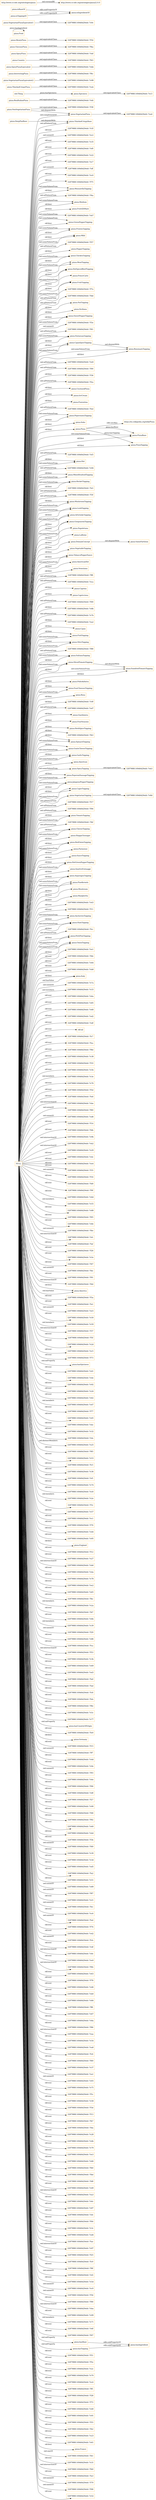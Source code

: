 digraph ar2dtool_diagram { 
rankdir=LR;
size="1501"
node [shape = rectangle, color="orange"]; "pizza:MozzarellaTopping" "3287988f:169d0d29ebf:-7efd" "3287988f:169d0d29ebf:-7f4a" "3287988f:169d0d29ebf:-7ec3" "pizza:Medium" "pizza:FruttiDiMare" "3287988f:169d0d29ebf:-7eb7" "3287988f:169d0d29ebf:-7eab" "pizza:GreenPepperTopping" "pizza:VegetarianPizzaEquivalent2" "pizza:PrawnsTopping" "pizza:Mild" "3287988f:169d0d29ebf:-7f57" "pizza:PepperTopping" "pizza:ChickenTopping" "pizza:MeatTopping" "pizza:HotSpicedBeefTopping" "pizza:PrinceCarlo" "pizza:FruitTopping" "3287988f:169d0d29ebf:-7f7a" "3287988f:169d0d29ebf:-7fdd" "3287988f:169d0d29ebf:-7f6c" "pizza:NutTopping" "pizza:Siciliana" "3287988f:169d0d29ebf:-7ebb" "pizza:SweetPepperTopping" "pizza:Country" "3287988f:169d0d29ebf:-7ebf" "pizza:ThinAndCrispyBase" "3287988f:169d0d29ebf:-7f61" "pizza:ParmesanTopping" "pizza:CajunSpiceTopping" "3287988f:169d0d29ebf:-7ee6" "3287988f:169d0d29ebf:-7f00" "3287988f:169d0d29ebf:-7f36" "3287988f:169d0d29ebf:-7f2a" "pizza:UnclosedPizza" "pizza:IceCream" "pizza:Fiorentina" "3287988f:169d0d29ebf:-7fed" "pizza:PeperonataTopping" "pizza:SpicyPizzaEquivalent" "pizza:Soho" "pizza:PizzaBase" "3287988f:169d0d29ebf:-7ef3" "pizza:InterestingPizza" "pizza:RosemaryTopping" "pizza:Hot" "3287988f:169d0d29ebf:-7e94" "pizza:MixedSeafoodTopping" "3287988f:169d0d29ebf:-7e8d" "3287988f:169d0d29ebf:-7ea4" "pizza:Spiciness" "pizza:RocketTopping" "pizza:CheeseyPizza" "3287988f:169d0d29ebf:-7fa5" "3287988f:169d0d29ebf:-7f3f" "pizza:ValuePartition" "3287988f:169d0d29ebf:-7f54" "pizza:MushroomTopping" "pizza:LeekTopping" "pizza:ArtichokeTopping" "pizza:GorgonzolaTopping" "pizza:Napoletana" "pizza:LaReine" "pizza:DomainConcept" "pizza:VegetableTopping" "pizza:TobascoPepperSauce" "pizza:AmericanHot" "pizza:Veneziana" "3287988f:169d0d29ebf:-7fb5" "pizza:Food" "3287988f:169d0d29ebf:-7ff8" "3287988f:169d0d29ebf:-7eca" "pizza:Caprina" "pizza:Capricciosa" "3287988f:169d0d29ebf:-7f09" "3287988f:169d0d29ebf:-7e8b" "3287988f:169d0d29ebf:-7e7b" "3287988f:169d0d29ebf:-7ea2" "pizza:Cajun" "pizza:FishTopping" "pizza:OliveTopping" "3287988f:169d0d29ebf:-7f88" "pizza:SultanaTopping" "pizza:SlicedTomatoTopping" "pizza:PolloAdAstra" "pizza:FourCheesesTopping" "pizza:Rosa" "3287988f:169d0d29ebf:-7e9f" "3287988f:169d0d29ebf:-7ed7" "pizza:Giardiniera" "3287988f:169d0d29ebf:-7e98" "3287988f:169d0d29ebf:-7eb3" "pizza:FourSeasons" "pizza:HerbSpiceTopping" "3287988f:169d0d29ebf:-7fb3" "pizza:SpinachTopping" "pizza:GoatsCheeseTopping" "3287988f:169d0d29ebf:-7f38" "3287988f:169d0d29ebf:-7fba" "pizza:DeepPanBase" "pizza:GarlicTopping" "pizza:American" "pizza:SundriedTomatoTopping" "pizza:SpicyTopping" "pizza:PeperoniSausageTopping" "pizza:JalapenoPepperTopping" "pizza:PizzaTopping" "pizza:CaperTopping" "pizza:VegetarianTopping" "3287988f:169d0d29ebf:-7f17" "3287988f:169d0d29ebf:-7f94" "pizza:ThinAndCrispyPizza" "pizza:TomatoTopping" "3287988f:169d0d29ebf:-7fbf" "pizza:CheeseTopping" "pizza:SpicyPizza" "pizza:SloppyGiuseppe" "pizza:RedOnionTopping" "pizza:Parmense" "3287988f:169d0d29ebf:-7e9c" "pizza:SauceTopping" "pizza:Pizza" "pizza:HotGreenPepperTopping" "pizza:VegetarianPizzaEquivalent1" "pizza:RealItalianPizza" "pizza:QuattroFormaggi" "pizza:AsparagusTopping" "pizza:MeatyPizza" "pizza:PineKernels" "pizza:Mushroom" "pizza:Margherita" "pizza:VegetarianPizza" "pizza:AnchoviesTopping" "pizza:HamTopping" "pizza:NonVegetarianPizza" "3287988f:169d0d29ebf:-7fcc" "pizza:PetitPoisTopping" "pizza:OnionTopping" ; /*classes style*/
	"pizza:VegetarianPizzaEquivalent1" -> "3287988f:169d0d29ebf:-7e9c" [ label = "owl:equivalentClass" ];
	"NULL" -> "pizza:CheeseTopping" [ label = "rdf:first" ];
	"NULL" -> "3287988f:169d0d29ebf:-7ee1" [ label = "rdf:rest" ];
	"NULL" -> "pizza:PeperoniSausageTopping" [ label = "rdf:first" ];
	"NULL" -> "3287988f:169d0d29ebf:-7fbf" [ label = "owl:allValuesFrom" ];
	"NULL" -> "3287988f:169d0d29ebf:-7fbb" [ label = "rdf:rest" ];
	"NULL" -> "3287988f:169d0d29ebf:-7e64" [ label = "rdf:rest" ];
	"NULL" -> "3287988f:169d0d29ebf:-7eb8" [ label = "rdf:rest" ];
	"NULL" -> "pizza:Italy" [ label = "rdf:first" ];
	"NULL" -> "3287988f:169d0d29ebf:-7e7b" [ label = "owl:allValuesFrom" ];
	"NULL" -> "3287988f:169d0d29ebf:-7e7a" [ label = "owl:unionOf" ];
	"NULL" -> "pizza:RocketTopping" [ label = "owl:someValuesFrom" ];
	"NULL" -> "3287988f:169d0d29ebf:-7e33" [ label = "owl:members" ];
	"NULL" -> "3287988f:169d0d29ebf:-7e6a" [ label = "rdf:rest" ];
	"NULL" -> "pizza:FourCheesesTopping" [ label = "rdf:first" ];
	"NULL" -> "pizza:Veneziana" [ label = "rdf:first" ];
	"NULL" -> "pizza:PizzaBase" [ label = "owl:someValuesFrom" ];
	"NULL" -> "3287988f:169d0d29ebf:-7e85" [ label = "rdf:rest" ];
	"NULL" -> "3287988f:169d0d29ebf:-7ff8" [ label = "owl:allValuesFrom" ];
	"NULL" -> "pizza:HerbSpiceTopping" [ label = "rdf:first" ];
	"NULL" -> "3287988f:169d0d29ebf:-7e68" [ label = "rdf:rest" ];
	"NULL" -> "3287988f:169d0d29ebf:-7ed2" [ label = "rdf:rest" ];
	"NULL" -> "3287988f:169d0d29ebf:-7edf" [ label = "rdf:rest" ];
	"NULL" -> "rdf:nil" [ label = "rdf:rest" ];
	"NULL" -> "3287988f:169d0d29ebf:-7fc7" [ label = "rdf:rest" ];
	"NULL" -> "3287988f:169d0d29ebf:-7fea" [ label = "rdf:rest" ];
	"NULL" -> "3287988f:169d0d29ebf:-7f8d" [ label = "rdf:rest" ];
	"NULL" -> "3287988f:169d0d29ebf:-7e38" [ label = "rdf:rest" ];
	"NULL" -> "3287988f:169d0d29ebf:-7f10" [ label = "rdf:rest" ];
	"NULL" -> "3287988f:169d0d29ebf:-7e5b" [ label = "rdf:rest" ];
	"NULL" -> "3287988f:169d0d29ebf:-7e3e" [ label = "owl:members" ];
	"NULL" -> "3287988f:169d0d29ebf:-7e76" [ label = "rdf:rest" ];
	"NULL" -> "3287988f:169d0d29ebf:-7eb7" [ label = "owl:someValuesFrom" ];
	"NULL" -> "3287988f:169d0d29ebf:-7f5d" [ label = "rdf:rest" ];
	"NULL" -> "3287988f:169d0d29ebf:-7fe8" [ label = "rdf:rest" ];
	"NULL" -> "pizza:Medium" [ label = "owl:someValuesFrom" ];
	"NULL" -> "pizza:MeatTopping" [ label = "owl:someValuesFrom" ];
	"NULL" -> "pizza:TobascoPepperSauce" [ label = "rdf:first" ];
	"NULL" -> "3287988f:169d0d29ebf:-7ebe" [ label = "owl:intersectionOf" ];
	"NULL" -> "3287988f:169d0d29ebf:-7f60" [ label = "owl:unionOf" ];
	"NULL" -> "pizza:Parmense" [ label = "rdf:first" ];
	"NULL" -> "pizza:ChickenTopping" [ label = "owl:someValuesFrom" ];
	"NULL" -> "3287988f:169d0d29ebf:-7ed6" [ label = "owl:unionOf" ];
	"NULL" -> "3287988f:169d0d29ebf:-7f14" [ label = "rdf:rest" ];
	"NULL" -> "3287988f:169d0d29ebf:-7fdb" [ label = "rdf:rest" ];
	"NULL" -> "3287988f:169d0d29ebf:-7e9b" [ label = "owl:intersectionOf" ];
	"NULL" -> "3287988f:169d0d29ebf:-7eb2" [ label = "owl:intersectionOf" ];
	"NULL" -> "3287988f:169d0d29ebf:-7e29" [ label = "rdf:rest" ];
	"NULL" -> "3287988f:169d0d29ebf:-7e4c" [ label = "rdf:rest" ];
	"NULL" -> "3287988f:169d0d29ebf:-7ee4" [ label = "rdf:rest" ];
	"NULL" -> "pizza:OnionTopping" [ label = "owl:someValuesFrom" ];
	"NULL" -> "3287988f:169d0d29ebf:-7f35" [ label = "rdf:rest" ];
	"NULL" -> "pizza:FruitTopping" [ label = "rdf:first" ];
	"NULL" -> "3287988f:169d0d29ebf:-7f16" [ label = "owl:unionOf" ];
	"NULL" -> "pizza:PizzaBase" [ label = "rdf:first" ];
	"NULL" -> "3287988f:169d0d29ebf:-7fd9" [ label = "rdf:rest" ];
	"NULL" -> "3287988f:169d0d29ebf:-7f9f" [ label = "rdf:rest" ];
	"NULL" -> "pizza:FishTopping" [ label = "rdf:first" ];
	"NULL" -> "pizza:PineKernels" [ label = "owl:someValuesFrom" ];
	"NULL" -> "3287988f:169d0d29ebf:-7e6d" [ label = "rdf:rest" ];
	"NULL" -> "3287988f:169d0d29ebf:-7e55" [ label = "owl:members" ];
	"NULL" -> "3287988f:169d0d29ebf:-7e88" [ label = "rdf:rest" ];
	"NULL" -> "3287988f:169d0d29ebf:-7f05" [ label = "rdf:rest" ];
	"NULL" -> "pizza:CajunSpiceTopping" [ label = "rdf:first" ];
	"NULL" -> "pizza:AnchoviesTopping" [ label = "owl:someValuesFrom" ];
	"NULL" -> "3287988f:169d0d29ebf:-7e8e" [ label = "rdf:rest" ];
	"NULL" -> "3287988f:169d0d29ebf:-7f00" [ label = "owl:allValuesFrom" ];
	"NULL" -> "3287988f:169d0d29ebf:-7fbe" [ label = "owl:unionOf" ];
	"NULL" -> "3287988f:169d0d29ebf:-7efc" [ label = "owl:intersectionOf" ];
	"NULL" -> "3287988f:169d0d29ebf:-7faf" [ label = "rdf:rest" ];
	"NULL" -> "3287988f:169d0d29ebf:-7f26" [ label = "rdf:rest" ];
	"NULL" -> "3287988f:169d0d29ebf:-7f4a" [ label = "owl:allValuesFrom" ];
	"NULL" -> "pizza:JalapenoPepperTopping" [ label = "owl:someValuesFrom" ];
	"NULL" -> "3287988f:169d0d29ebf:-7e5e" [ label = "rdf:rest" ];
	"NULL" -> "pizza:Caprina" [ label = "rdf:first" ];
	"NULL" -> "3287988f:169d0d29ebf:-7f47" [ label = "rdf:rest" ];
	"NULL" -> "pizza:GreenPepperTopping" [ label = "owl:someValuesFrom" ];
	"NULL" -> "3287988f:169d0d29ebf:-7fdc" [ label = "owl:unionOf" ];
	"NULL" -> "3287988f:169d0d29ebf:-7f91" [ label = "rdf:rest" ];
	"NULL" -> "3287988f:169d0d29ebf:-7fb4" [ label = "owl:intersectionOf" ];
	"NULL" -> "pizza:America" [ label = "rdf:first" ];
	"NULL" -> "3287988f:169d0d29ebf:-7f3a" [ label = "rdf:rest" ];
	"NULL" -> "pizza:NutTopping" [ label = "rdf:first" ];
	"NULL" -> "pizza:CajunSpiceTopping" [ label = "owl:someValuesFrom" ];
	"NULL" -> "3287988f:169d0d29ebf:-7f88" [ label = "owl:allValuesFrom" ];
	"NULL" -> "pizza:HamTopping" [ label = "owl:someValuesFrom" ];
	"NULL" -> "3287988f:169d0d29ebf:-7fa1" [ label = "rdf:rest" ];
	"NULL" -> "3287988f:169d0d29ebf:-7ee5" [ label = "owl:unionOf" ];
	"NULL" -> "pizza:AmericanHot" [ label = "rdf:first" ];
	"NULL" -> "pizza:DomainConcept" [ label = "rdf:first" ];
	"NULL" -> "3287988f:169d0d29ebf:-7e50" [ label = "rdf:rest" ];
	"NULL" -> "pizza:American" [ label = "rdf:first" ];
	"NULL" -> "3287988f:169d0d29ebf:-7e59" [ label = "owl:members" ];
	"NULL" -> "pizza:PetitPoisTopping" [ label = "rdf:first" ];
	"NULL" -> "pizza:Napoletana" [ label = "rdf:first" ];
	"NULL" -> "pizza:PineKernels" [ label = "rdf:first" ];
	"NULL" -> "3287988f:169d0d29ebf:-7f37" [ label = "owl:intersectionOf" ];
	"NULL" -> "3287988f:169d0d29ebf:-7f5f" [ label = "rdf:rest" ];
	"NULL" -> "pizza:SultanaTopping" [ label = "owl:someValuesFrom" ];
	"NULL" -> "3287988f:169d0d29ebf:-7e2d" [ label = "rdf:rest" ];
	"NULL" -> "3287988f:169d0d29ebf:-7ec5" [ label = "rdf:rest" ];
	"NULL" -> "pizza:JalapenoPepperTopping" [ label = "rdf:first" ];
	"NULL" -> "pizza:HotSpicedBeefTopping" [ label = "rdf:first" ];
	"NULL" -> "pizza:QuattroFormaggi" [ label = "rdf:first" ];
	"NULL" -> "3287988f:169d0d29ebf:-7f73" [ label = "rdf:rest" ];
	"NULL" -> "3287988f:169d0d29ebf:-7f36" [ label = "rdf:first" ];
	"NULL" -> "pizza:PizzaTopping" [ label = "rdf:first" ];
	"NULL" -> "pizza:hasSpiciness" [ label = "owl:onProperty" ];
	"NULL" -> "pizza:GarlicTopping" [ label = "rdf:first" ];
	"NULL" -> "3287988f:169d0d29ebf:-7e41" [ label = "rdf:rest" ];
	"NULL" -> "3287988f:169d0d29ebf:-7e4e" [ label = "rdf:rest" ];
	"NULL" -> "3287988f:169d0d29ebf:-7e92" [ label = "rdf:rest" ];
	"NULL" -> "pizza:ThinAndCrispyBase" [ label = "owl:allValuesFrom" ];
	"NULL" -> "pizza:RosemaryTopping" [ label = "owl:someValuesFrom" ];
	"NULL" -> "3287988f:169d0d29ebf:-7e24" [ label = "rdf:rest" ];
	"NULL" -> "pizza:PrawnsTopping" [ label = "owl:someValuesFrom" ];
	"NULL" -> "3287988f:169d0d29ebf:-7e62" [ label = "rdf:rest" ];
	"NULL" -> "pizza:ArtichokeTopping" [ label = "owl:someValuesFrom" ];
	"NULL" -> "3287988f:169d0d29ebf:-7e47" [ label = "owl:members" ];
	"NULL" -> "3287988f:169d0d29ebf:-7f77" [ label = "rdf:rest" ];
	"NULL" -> "pizza:OliveTopping" [ label = "rdf:first" ];
	"NULL" -> "3287988f:169d0d29ebf:-7e45" [ label = "rdf:rest" ];
	"NULL" -> "pizza:GreenPepperTopping" [ label = "rdf:first" ];
	"NULL" -> "3287988f:169d0d29ebf:-7ebc" [ label = "rdf:rest" ];
	"NULL" -> "3287988f:169d0d29ebf:-7e32" [ label = "rdf:rest" ];
	"NULL" -> "3287988f:169d0d29ebf:-7efa" [ label = "rdf:rest" ];
	"NULL" -> "3287988f:169d0d29ebf:-7e25" [ label = "owl:distinctMembers" ];
	"NULL" -> "3287988f:169d0d29ebf:-7e9f" [ label = "rdf:first" ];
	"NULL" -> "3287988f:169d0d29ebf:-7f85" [ label = "rdf:rest" ];
	"NULL" -> "3287988f:169d0d29ebf:-7e53" [ label = "rdf:rest" ];
	"NULL" -> "pizza:SlicedTomatoTopping" [ label = "owl:someValuesFrom" ];
	"NULL" -> "pizza:MozzarellaTopping" [ label = "owl:someValuesFrom" ];
	"NULL" -> "3287988f:169d0d29ebf:-7fc5" [ label = "rdf:rest" ];
	"NULL" -> "pizza:OliveTopping" [ label = "owl:someValuesFrom" ];
	"NULL" -> "3287988f:169d0d29ebf:-7e36" [ label = "rdf:rest" ];
	"NULL" -> "3287988f:169d0d29ebf:-7ef1" [ label = "rdf:rest" ];
	"NULL" -> "3287988f:169d0d29ebf:-7e74" [ label = "rdf:rest" ];
	"NULL" -> "3287988f:169d0d29ebf:-7ec8" [ label = "rdf:rest" ];
	"NULL" -> "3287988f:169d0d29ebf:-7e2e" [ label = "owl:members" ];
	"NULL" -> "3287988f:169d0d29ebf:-7f3c" [ label = "rdf:rest" ];
	"NULL" -> "3287988f:169d0d29ebf:-7e57" [ label = "rdf:rest" ];
	"NULL" -> "3287988f:169d0d29ebf:-7ec1" [ label = "rdf:rest" ];
	"NULL" -> "3287988f:169d0d29ebf:-7f76" [ label = "rdf:rest" ];
	"NULL" -> "3287988f:169d0d29ebf:-7e44" [ label = "rdf:rest" ];
	"NULL" -> "3287988f:169d0d29ebf:-7e95" [ label = "rdf:rest" ];
	"NULL" -> "pizza:RedOnionTopping" [ label = "rdf:first" ];
	"NULL" -> "pizza:England" [ label = "rdf:first" ];
	"NULL" -> "3287988f:169d0d29ebf:-7f12" [ label = "rdf:rest" ];
	"NULL" -> "pizza:HotGreenPepperTopping" [ label = "rdf:first" ];
	"NULL" -> "3287988f:169d0d29ebf:-7e27" [ label = "rdf:rest" ];
	"NULL" -> "3287988f:169d0d29ebf:-7eb6" [ label = "owl:intersectionOf" ];
	"NULL" -> "3287988f:169d0d29ebf:-7e4a" [ label = "rdf:rest" ];
	"NULL" -> "3287988f:169d0d29ebf:-7e78" [ label = "rdf:rest" ];
	"NULL" -> "3287988f:169d0d29ebf:-7ee2" [ label = "rdf:rest" ];
	"NULL" -> "3287988f:169d0d29ebf:-7e65" [ label = "rdf:rest" ];
	"NULL" -> "3287988f:169d0d29ebf:-7fbc" [ label = "rdf:rest" ];
	"NULL" -> "3287988f:169d0d29ebf:-7e2a" [ label = "owl:members" ];
	"NULL" -> "pizza:CaperTopping" [ label = "rdf:first" ];
	"NULL" -> "3287988f:169d0d29ebf:-7fd7" [ label = "rdf:rest" ];
	"NULL" -> "3287988f:169d0d29ebf:-7e6b" [ label = "rdf:rest" ];
	"NULL" -> "3287988f:169d0d29ebf:-7e39" [ label = "owl:members" ];
	"NULL" -> "3287988f:169d0d29ebf:-7f29" [ label = "owl:unionOf" ];
	"NULL" -> "3287988f:169d0d29ebf:-7e86" [ label = "rdf:rest" ];
	"NULL" -> "3287988f:169d0d29ebf:-7fca" [ label = "rdf:rest" ];
	"NULL" -> "pizza:CheeseTopping" [ label = "owl:someValuesFrom" ];
	"NULL" -> "3287988f:169d0d29ebf:-7f53" [ label = "owl:intersectionOf" ];
	"NULL" -> "3287988f:169d0d29ebf:-7e3b" [ label = "rdf:rest" ];
	"NULL" -> "3287988f:169d0d29ebf:-7e69" [ label = "rdf:rest" ];
	"NULL" -> "3287988f:169d0d29ebf:-7ed3" [ label = "rdf:rest" ];
	"NULL" -> "pizza:GorgonzolaTopping" [ label = "rdf:first" ];
	"NULL" -> "3287988f:169d0d29ebf:-7fa0" [ label = "rdf:rest" ];
	"NULL" -> "3287988f:169d0d29ebf:-7fad" [ label = "rdf:rest" ];
	"NULL" -> "pizza:HotGreenPepperTopping" [ label = "owl:someValuesFrom" ];
	"NULL" -> "3287988f:169d0d29ebf:-7fc8" [ label = "rdf:rest" ];
	"NULL" -> "3287988f:169d0d29ebf:-7feb" [ label = "rdf:rest" ];
	"NULL" -> "3287988f:169d0d29ebf:-7f8e" [ label = "rdf:rest" ];
	"NULL" -> "3287988f:169d0d29ebf:-7e5c" [ label = "rdf:rest" ];
	"NULL" -> "3287988f:169d0d29ebf:-7e77" [ label = "rdf:rest" ];
	"NULL" -> "3287988f:169d0d29ebf:-7f57" [ label = "owl:allValuesFrom" ];
	"NULL" -> "pizza:hasCountryOfOrigin" [ label = "owl:onProperty" ];
	"NULL" -> "pizza:FishTopping" [ label = "owl:someValuesFrom" ];
	"NULL" -> "3287988f:169d0d29ebf:-7fe9" [ label = "rdf:rest" ];
	"NULL" -> "pizza:Fiorentina" [ label = "rdf:first" ];
	"NULL" -> "pizza:SpicyTopping" [ label = "owl:someValuesFrom" ];
	"NULL" -> "pizza:Germany" [ label = "rdf:first" ];
	"NULL" -> "pizza:GoatsCheeseTopping" [ label = "rdf:first" ];
	"NULL" -> "3287988f:169d0d29ebf:-7f15" [ label = "rdf:rest" ];
	"NULL" -> "pizza:OnionTopping" [ label = "rdf:first" ];
	"NULL" -> "3287988f:169d0d29ebf:-7ff7" [ label = "owl:unionOf" ];
	"NULL" -> "3287988f:169d0d29ebf:-7e4d" [ label = "rdf:rest" ];
	"NULL" -> "3287988f:169d0d29ebf:-7e9e" [ label = "rdf:rest" ];
	"NULL" -> "3287988f:169d0d29ebf:-7ef3" [ label = "owl:allValuesFrom" ];
	"NULL" -> "3287988f:169d0d29ebf:-7f93" [ label = "owl:unionOf" ];
	"NULL" -> "3287988f:169d0d29ebf:-7e6e" [ label = "rdf:rest" ];
	"NULL" -> "3287988f:169d0d29ebf:-7ee6" [ label = "owl:allValuesFrom" ];
	"NULL" -> "pizza:UnclosedPizza" [ label = "rdf:first" ];
	"NULL" -> "3287988f:169d0d29ebf:-7f06" [ label = "rdf:rest" ];
	"NULL" -> "3287988f:169d0d29ebf:-7e8f" [ label = "rdf:rest" ];
	"NULL" -> "3287988f:169d0d29ebf:-7f27" [ label = "rdf:rest" ];
	"NULL" -> "pizza:SweetPepperTopping" [ label = "rdf:first" ];
	"NULL" -> "3287988f:169d0d29ebf:-7e90" [ label = "rdf:rest" ];
	"NULL" -> "3287988f:169d0d29ebf:-7f48" [ label = "rdf:rest" ];
	"NULL" -> "pizza:VegetarianTopping" [ label = "owl:allValuesFrom" ];
	"NULL" -> "pizza:MushroomTopping" [ label = "rdf:first" ];
	"NULL" -> "pizza:HotSpicedBeefTopping" [ label = "owl:someValuesFrom" ];
	"NULL" -> "3287988f:169d0d29ebf:-7f92" [ label = "rdf:rest" ];
	"NULL" -> "3287988f:169d0d29ebf:-7e60" [ label = "rdf:rest" ];
	"NULL" -> "3287988f:169d0d29ebf:-7eb4" [ label = "rdf:rest" ];
	"NULL" -> "3287988f:169d0d29ebf:-7f3b" [ label = "rdf:rest" ];
	"NULL" -> "3287988f:169d0d29ebf:-7f7a" [ label = "owl:allValuesFrom" ];
	"NULL" -> "pizza:RedOnionTopping" [ label = "owl:someValuesFrom" ];
	"NULL" -> "pizza:America" [ label = "owl:hasValue" ];
	"NULL" -> "3287988f:169d0d29ebf:-7f49" [ label = "owl:unionOf" ];
	"NULL" -> "3287988f:169d0d29ebf:-7e30" [ label = "rdf:rest" ];
	"NULL" -> "3287988f:169d0d29ebf:-7e3d" [ label = "rdf:rest" ];
	"NULL" -> "pizza:PeperonataTopping" [ label = "owl:someValuesFrom" ];
	"NULL" -> "3287988f:169d0d29ebf:-7ed5" [ label = "rdf:rest" ];
	"NULL" -> "3287988f:169d0d29ebf:-7fa2" [ label = "rdf:rest" ];
	"NULL" -> "pizza:TobascoPepperSauce" [ label = "owl:someValuesFrom" ];
	"NULL" -> "pizza:TomatoTopping" [ label = "rdf:first" ];
	"NULL" -> "3287988f:169d0d29ebf:-7e51" [ label = "rdf:rest" ];
	"NULL" -> "3287988f:169d0d29ebf:-7eca" [ label = "owl:allValuesFrom" ];
	"NULL" -> "pizza:SundriedTomatoTopping" [ label = "owl:someValuesFrom" ];
	"NULL" -> "3287988f:169d0d29ebf:-7e89" [ label = "owl:unionOf" ];
	"NULL" -> "pizza:PrinceCarlo" [ label = "rdf:first" ];
	"NULL" -> "3287988f:169d0d29ebf:-7f87" [ label = "owl:unionOf" ];
	"NULL" -> "pizza:GorgonzolaTopping" [ label = "owl:someValuesFrom" ];
	"NULL" -> "pizza:ParmesanTopping" [ label = "owl:someValuesFrom" ];
	"NULL" -> "pizza:SloppyGiuseppe" [ label = "rdf:first" ];
	"NULL" -> "pizza:MeatTopping" [ label = "rdf:first" ];
	"NULL" -> "3287988f:169d0d29ebf:-7e21" [ label = "rdf:rest" ];
	"NULL" -> "3287988f:169d0d29ebf:-7fec" [ label = "owl:unionOf" ];
	"NULL" -> "pizza:AnchoviesTopping" [ label = "rdf:first" ];
	"NULL" -> "3287988f:169d0d29ebf:-7ec6" [ label = "rdf:rest" ];
	"NULL" -> "3287988f:169d0d29ebf:-7f17" [ label = "owl:allValuesFrom" ];
	"NULL" -> "3287988f:169d0d29ebf:-7fa4" [ label = "owl:unionOf" ];
	"NULL" -> "3287988f:169d0d29ebf:-7e94" [ label = "owl:allValuesFrom" ];
	"NULL" -> "3287988f:169d0d29ebf:-7f74" [ label = "rdf:rest" ];
	"NULL" -> "3287988f:169d0d29ebf:-7fb3" [ label = "rdf:first" ];
	"NULL" -> "pizza:LeekTopping" [ label = "owl:someValuesFrom" ];
	"NULL" -> "3287988f:169d0d29ebf:-7e42" [ label = "rdf:rest" ];
	"NULL" -> "3287988f:169d0d29ebf:-7fcb" [ label = "owl:unionOf" ];
	"NULL" -> "3287988f:169d0d29ebf:-7e4f" [ label = "rdf:rest" ];
	"NULL" -> "pizza:Mushroom" [ label = "rdf:first" ];
	"NULL" -> "3287988f:169d0d29ebf:-7e8c" [ label = "owl:intersectionOf" ];
	"NULL" -> "pizza:FruitTopping" [ label = "owl:someValuesFrom" ];
	"NULL" -> "pizza:Cajun" [ label = "rdf:first" ];
	"NULL" -> "3287988f:169d0d29ebf:-7ee0" [ label = "rdf:rest" ];
	"NULL" -> "pizza:Mild" [ label = "rdf:first" ];
	"NULL" -> "pizza:Hot" [ label = "rdf:first" ];
	"NULL" -> "3287988f:169d0d29ebf:-7f6b" [ label = "owl:intersectionOf" ];
	"NULL" -> "pizza:LeekTopping" [ label = "rdf:first" ];
	"NULL" -> "pizza:AsparagusTopping" [ label = "rdf:first" ];
	"NULL" -> "3287988f:169d0d29ebf:-7e63" [ label = "rdf:rest" ];
	"NULL" -> "3287988f:169d0d29ebf:-7f78" [ label = "rdf:rest" ];
	"NULL" -> "3287988f:169d0d29ebf:-7e46" [ label = "rdf:rest" ];
	"NULL" -> "3287988f:169d0d29ebf:-7eb0" [ label = "rdf:rest" ];
	"NULL" -> "3287988f:169d0d29ebf:-7e84" [ label = "rdf:rest" ];
	"NULL" -> "3287988f:169d0d29ebf:-7ff6" [ label = "rdf:rest" ];
	"NULL" -> "3287988f:169d0d29ebf:-7e67" [ label = "rdf:rest" ];
	"NULL" -> "3287988f:169d0d29ebf:-7e8a" [ label = "rdf:rest" ];
	"NULL" -> "3287988f:169d0d29ebf:-7f86" [ label = "rdf:rest" ];
	"NULL" -> "pizza:FourCheesesTopping" [ label = "owl:someValuesFrom" ];
	"NULL" -> "3287988f:169d0d29ebf:-7eaa" [ label = "owl:intersectionOf" ];
	"NULL" -> "pizza:RosemaryTopping" [ label = "rdf:first" ];
	"NULL" -> "3287988f:169d0d29ebf:-7e54" [ label = "rdf:rest" ];
	"NULL" -> "3287988f:169d0d29ebf:-7ea8" [ label = "rdf:rest" ];
	"NULL" -> "3287988f:169d0d29ebf:-7e8b" [ label = "rdf:first" ];
	"NULL" -> "3287988f:169d0d29ebf:-7fc6" [ label = "rdf:rest" ];
	"NULL" -> "3287988f:169d0d29ebf:-7f69" [ label = "rdf:rest" ];
	"NULL" -> "3287988f:169d0d29ebf:-7e37" [ label = "rdf:rest" ];
	"NULL" -> "3287988f:169d0d29ebf:-7ea1" [ label = "rdf:rest" ];
	"NULL" -> "3287988f:169d0d29ebf:-7e93" [ label = "owl:unionOf" ];
	"NULL" -> "pizza:MixedSeafoodTopping" [ label = "rdf:first" ];
	"NULL" -> "pizza:Mild" [ label = "owl:someValuesFrom" ];
	"NULL" -> "3287988f:169d0d29ebf:-7e75" [ label = "rdf:rest" ];
	"NULL" -> "3287988f:169d0d29ebf:-7f5c" [ label = "rdf:rest" ];
	"NULL" -> "pizza:AsparagusTopping" [ label = "owl:someValuesFrom" ];
	"NULL" -> "pizza:ArtichokeTopping" [ label = "rdf:first" ];
	"NULL" -> "pizza:PrawnsTopping" [ label = "rdf:first" ];
	"NULL" -> "3287988f:169d0d29ebf:-7e58" [ label = "rdf:rest" ];
	"NULL" -> "3287988f:169d0d29ebf:-7f3d" [ label = "rdf:rest" ];
	"NULL" -> "pizza:GarlicTopping" [ label = "owl:someValuesFrom" ];
	"NULL" -> "3287988f:169d0d29ebf:-7f13" [ label = "rdf:rest" ];
	"NULL" -> "3287988f:169d0d29ebf:-7fb7" [ label = "rdf:rest" ];
	"NULL" -> "3287988f:169d0d29ebf:-7fda" [ label = "rdf:rest" ];
	"NULL" -> "pizza:IceCream" [ label = "rdf:first" ];
	"NULL" -> "3287988f:169d0d29ebf:-7e28" [ label = "rdf:rest" ];
	"NULL" -> "3287988f:169d0d29ebf:-7e4b" [ label = "rdf:rest" ];
	"NULL" -> "3287988f:169d0d29ebf:-7e79" [ label = "rdf:rest" ];
	"NULL" -> "3287988f:169d0d29ebf:-7ee3" [ label = "rdf:rest" ];
	"NULL" -> "pizza:ParmesanTopping" [ label = "rdf:first" ];
	"NULL" -> "pizza:ChickenTopping" [ label = "rdf:first" ];
	"NULL" -> "3287988f:169d0d29ebf:-7e66" [ label = "rdf:rest" ];
	"NULL" -> "3287988f:169d0d29ebf:-7fb0" [ label = "rdf:rest" ];
	"NULL" -> "3287988f:169d0d29ebf:-7fbd" [ label = "rdf:rest" ];
	"NULL" -> "pizza:MozzarellaTopping" [ label = "rdf:first" ];
	"NULL" -> "3287988f:169d0d29ebf:-7fd8" [ label = "rdf:rest" ];
	"NULL" -> "3287988f:169d0d29ebf:-7e49" [ label = "rdf:rest" ];
	"NULL" -> "3287988f:169d0d29ebf:-7ea3" [ label = "owl:intersectionOf" ];
	"NULL" -> "3287988f:169d0d29ebf:-7e6c" [ label = "rdf:rest" ];
	"NULL" -> "pizza:Rosa" [ label = "rdf:first" ];
	"NULL" -> "3287988f:169d0d29ebf:-7f94" [ label = "owl:allValuesFrom" ];
	"NULL" -> "3287988f:169d0d29ebf:-7e87" [ label = "rdf:rest" ];
	"NULL" -> "3287988f:169d0d29ebf:-7efe" [ label = "rdf:rest" ];
	"NULL" -> "3287988f:169d0d29ebf:-7f04" [ label = "rdf:rest" ];
	"NULL" -> "pizza:SauceTopping" [ label = "rdf:first" ];
	"NULL" -> "3287988f:169d0d29ebf:-7fed" [ label = "owl:allValuesFrom" ];
	"NULL" -> "pizza:PetitPoisTopping" [ label = "owl:someValuesFrom" ];
	"NULL" -> "pizza:Giardiniera" [ label = "rdf:first" ];
	"NULL" -> "3287988f:169d0d29ebf:-7e3c" [ label = "rdf:rest" ];
	"NULL" -> "pizza:PeperoniSausageTopping" [ label = "owl:someValuesFrom" ];
	"NULL" -> "3287988f:169d0d29ebf:-7ed4" [ label = "rdf:rest" ];
	"NULL" -> "3287988f:169d0d29ebf:-7fae" [ label = "rdf:rest" ];
	"NULL" -> "3287988f:169d0d29ebf:-7f3f" [ label = "owl:allValuesFrom" ];
	"NULL" -> "3287988f:169d0d29ebf:-7e97" [ label = "owl:intersectionOf" ];
	"NULL" -> "3287988f:169d0d29ebf:-7f25" [ label = "rdf:rest" ];
	"NULL" -> "3287988f:169d0d29ebf:-7ea2" [ label = "rdf:first" ];
	"NULL" -> "3287988f:169d0d29ebf:-7fc9" [ label = "rdf:rest" ];
	"NULL" -> "3287988f:169d0d29ebf:-7f8f" [ label = "rdf:rest" ];
	"NULL" -> "pizza:FruttiDiMare" [ label = "rdf:first" ];
	"NULL" -> "3287988f:169d0d29ebf:-7f2a" [ label = "owl:allValuesFrom" ];
	"NULL" -> "3287988f:169d0d29ebf:-7ef2" [ label = "owl:unionOf" ];
	"NULL" -> "3287988f:169d0d29ebf:-7e5d" [ label = "rdf:rest" ];
	"NULL" -> "3287988f:169d0d29ebf:-7ec9" [ label = "owl:unionOf" ];
	"NULL" -> "3287988f:169d0d29ebf:-7f56" [ label = "owl:unionOf" ];
	"NULL" -> "pizza:Pizza" [ label = "rdf:first" ];
	"NULL" -> "3287988f:169d0d29ebf:-7f90" [ label = "rdf:rest" ];
	"NULL" -> "pizza:PeperonataTopping" [ label = "rdf:first" ];
	"NULL" -> "3287988f:169d0d29ebf:-7eba" [ label = "owl:intersectionOf" ];
	"NULL" -> "3287988f:169d0d29ebf:-7e99" [ label = "rdf:rest" ];
	"NULL" -> "3287988f:169d0d29ebf:-7fcc" [ label = "owl:allValuesFrom" ];
	"NULL" -> "pizza:VegetarianPizza" [ label = "owl:complementOf" ];
	"NULL" -> "pizza:SpinachTopping" [ label = "rdf:first" ];
	"NULL" -> "pizza:MushroomTopping" [ label = "owl:someValuesFrom" ];
	"NULL" -> "pizza:SweetPepperTopping" [ label = "owl:someValuesFrom" ];
	"NULL" -> "3287988f:169d0d29ebf:-7e71" [ label = "owl:members" ];
	"NULL" -> "3287988f:169d0d29ebf:-7e6f" [ label = "rdf:rest" ];
	"NULL" -> "pizza:Capricciosa" [ label = "rdf:first" ];
	"NULL" -> "pizza:HamTopping" [ label = "rdf:first" ];
	"NULL" -> "pizza:LaReine" [ label = "rdf:first" ];
	"NULL" -> "3287988f:169d0d29ebf:-7f07" [ label = "rdf:rest" ];
	"NULL" -> "pizza:hasBase" [ label = "owl:onProperty" ];
	"NULL" -> "pizza:SpinachTopping" [ label = "owl:someValuesFrom" ];
	"NULL" -> "pizza:VegetableTopping" [ label = "rdf:first" ];
	"NULL" -> "3287988f:169d0d29ebf:-7f51" [ label = "rdf:rest" ];
	"NULL" -> "3287988f:169d0d29ebf:-7f5e" [ label = "rdf:rest" ];
	"NULL" -> "3287988f:169d0d29ebf:-7f61" [ label = "owl:allValuesFrom" ];
	"NULL" -> "3287988f:169d0d29ebf:-7ed7" [ label = "owl:allValuesFrom" ];
	"NULL" -> "3287988f:169d0d29ebf:-7e2c" [ label = "rdf:rest" ];
	"NULL" -> "3287988f:169d0d29ebf:-7e70" [ label = "rdf:rest" ];
	"NULL" -> "pizza:TomatoTopping" [ label = "owl:someValuesFrom" ];
	"NULL" -> "3287988f:169d0d29ebf:-7ec4" [ label = "rdf:rest" ];
	"NULL" -> "3287988f:169d0d29ebf:-7ff5" [ label = "rdf:rest" ];
	"NULL" -> "3287988f:169d0d29ebf:-7f28" [ label = "rdf:rest" ];
	"NULL" -> "pizza:Italy" [ label = "owl:hasValue" ];
	"NULL" -> "pizza:GoatsCheeseTopping" [ label = "owl:someValuesFrom" ];
	"NULL" -> "pizza:FourSeasons" [ label = "rdf:first" ];
	"NULL" -> "pizza:SlicedTomatoTopping" [ label = "rdf:first" ];
	"NULL" -> "3287988f:169d0d29ebf:-7f72" [ label = "rdf:rest" ];
	"NULL" -> "pizza:MixedSeafoodTopping" [ label = "owl:someValuesFrom" ];
	"NULL" -> "3287988f:169d0d29ebf:-7e40" [ label = "rdf:rest" ];
	"NULL" -> "3287988f:169d0d29ebf:-7e91" [ label = "rdf:rest" ];
	"NULL" -> "3287988f:169d0d29ebf:-7f55" [ label = "rdf:rest" ];
	"NULL" -> "3287988f:169d0d29ebf:-7fb2" [ label = "rdf:rest" ];
	"NULL" -> "pizza:Hot" [ label = "owl:someValuesFrom" ];
	"NULL" -> "3287988f:169d0d29ebf:-7e23" [ label = "rdf:rest" ];
	"NULL" -> "pizza:PepperTopping" [ label = "rdf:first" ];
	"NULL" -> "3287988f:169d0d29ebf:-7e61" [ label = "rdf:rest" ];
	"NULL" -> "pizza:France" [ label = "rdf:first" ];
	"NULL" -> "pizza:SundriedTomatoTopping" [ label = "rdf:first" ];
	"NULL" -> "3287988f:169d0d29ebf:-7fb1" [ label = "owl:oneOf" ];
	"NULL" -> "3287988f:169d0d29ebf:-7e31" [ label = "rdf:rest" ];
	"NULL" -> "3287988f:169d0d29ebf:-7fb9" [ label = "owl:intersectionOf" ];
	"NULL" -> "3287988f:169d0d29ebf:-7fa3" [ label = "rdf:rest" ];
	"NULL" -> "pizza:hasTopping" [ label = "owl:onProperty" ];
	"NULL" -> "3287988f:169d0d29ebf:-7f79" [ label = "owl:unionOf" ];
	"NULL" -> "pizza:Medium" [ label = "rdf:first" ];
	"NULL" -> "3287988f:169d0d29ebf:-7f08" [ label = "owl:unionOf" ];
	"NULL" -> "3287988f:169d0d29ebf:-7e52" [ label = "rdf:rest" ];
	"NULL" -> "3287988f:169d0d29ebf:-7e5f" [ label = "rdf:rest" ];
	"NULL" -> "pizza:PolloAdAstra" [ label = "rdf:first" ];
	"NULL" -> "pizza:SultanaTopping" [ label = "rdf:first" ];
	"NULL" -> "3287988f:169d0d29ebf:-7ec2" [ label = "owl:unionOf" ];
	"NULL" -> "3287988f:169d0d29ebf:-7e35" [ label = "rdf:rest" ];
	"NULL" -> "3287988f:169d0d29ebf:-7fa5" [ label = "owl:allValuesFrom" ];
	"NULL" -> "pizza:Siciliana" [ label = "rdf:first" ];
	"NULL" -> "3287988f:169d0d29ebf:-7ef0" [ label = "rdf:rest" ];
	"NULL" -> "3287988f:169d0d29ebf:-7e22" [ label = "rdf:rest" ];
	"NULL" -> "3287988f:169d0d29ebf:-7ec7" [ label = "rdf:rest" ];
	"NULL" -> "pizza:Soho" [ label = "rdf:first" ];
	"NULL" -> "pizza:Margherita" [ label = "rdf:first" ];
	"NULL" -> "3287988f:169d0d29ebf:-7eff" [ label = "owl:unionOf" ];
	"NULL" -> "3287988f:169d0d29ebf:-7ec0" [ label = "rdf:rest" ];
	"NULL" -> "pizza:CaperTopping" [ label = "owl:someValuesFrom" ];
	"NULL" -> "3287988f:169d0d29ebf:-7f75" [ label = "rdf:rest" ];
	"NULL" -> "3287988f:169d0d29ebf:-7fdd" [ label = "owl:allValuesFrom" ];
	"NULL" -> "3287988f:169d0d29ebf:-7f3e" [ label = "owl:unionOf" ];
	"NULL" -> "3287988f:169d0d29ebf:-7e43" [ label = "rdf:rest" ];
	"NULL" -> "3287988f:169d0d29ebf:-7f09" [ label = "owl:allValuesFrom" ];
	"NULL" -> "3287988f:169d0d29ebf:-7f11" [ label = "rdf:rest" ];
	"NULL" -> "pizza:RocketTopping" [ label = "rdf:first" ];
	"pizza:ThinAndCrispyPizza" -> "3287988f:169d0d29ebf:-7eab" [ label = "owl:equivalentClass" ];
	"pizza:Country" -> "3287988f:169d0d29ebf:-7fb5" [ label = "owl:equivalentClass" ];
	"pizza:hasTopping" -> "pizza:hasIngredient" [ label = "rdfs:subPropertyOf" ];
	"pizza:CheeseyPizza" -> "3287988f:169d0d29ebf:-7fba" [ label = "owl:equivalentClass" ];
	"pizza:CajunSpiceTopping" -> "pizza:RosemaryTopping" [ label = "owl:disjointWith" ];
	"pizza:isBaseOf" -> "pizza:isIngredientOf" [ label = "rdfs:subPropertyOf" ];
	"pizza:DeepPanBase" -> "pizza:ThinAndCrispyBase" [ label = "owl:disjointWith" ];
	"http://www.co-ode.org/ontologies/pizza" -> "http://www.co-ode.org/ontologies/pizza/2.0.0" [ label = "owl:versionIRI" ];
	"pizza:VegetarianPizza" -> "3287988f:169d0d29ebf:-7ea4" [ label = "owl:equivalentClass" ];
	"pizza:RealItalianPizza" -> "3287988f:169d0d29ebf:-7efd" [ label = "owl:equivalentClass" ];
	"pizza:Pizza" -> "https://en.wikipedia.org/wiki/Pizza" [ label = "rdfs:seeAlso" ];
	"pizza:NonVegetarianPizza" -> "pizza:VegetarianPizza" [ label = "owl:disjointWith" ];
	"pizza:NonVegetarianPizza" -> "3287988f:169d0d29ebf:-7f38" [ label = "owl:equivalentClass" ];
	"pizza:MeatyPizza" -> "3287988f:169d0d29ebf:-7f54" [ label = "owl:equivalentClass" ];
	"pizza:DomainConcept" -> "pizza:ValuePartition" [ label = "owl:disjointWith" ];
	"pizza:Spiciness" -> "3287988f:169d0d29ebf:-7ec3" [ label = "owl:equivalentClass" ];
	"pizza:isToppingOf" -> "pizza:isIngredientOf" [ label = "rdfs:subPropertyOf" ];
	"pizza:hasBase" -> "pizza:hasIngredient" [ label = "rdfs:subPropertyOf" ];
	"pizza:VegetarianTopping" -> "3287988f:169d0d29ebf:-7e8d" [ label = "owl:equivalentClass" ];
	"pizza:InterestingPizza" -> "3287988f:169d0d29ebf:-7f6c" [ label = "owl:equivalentClass" ];
	"pizza:SlicedTomatoTopping" -> "pizza:SundriedTomatoTopping" [ label = "owl:disjointWith" ];
	"pizza:SpicyTopping" -> "3287988f:169d0d29ebf:-7eb3" [ label = "owl:equivalentClass" ];
	"pizza:VegetarianPizzaEquivalent2" -> "3287988f:169d0d29ebf:-7e98" [ label = "owl:equivalentClass" ];
	"pizza:SpicyPizza" -> "3287988f:169d0d29ebf:-7ebf" [ label = "owl:equivalentClass" ];
	"pizza:SpicyPizzaEquivalent" -> "3287988f:169d0d29ebf:-7ebb" [ label = "owl:equivalentClass" ];
	"pizza:Pizza" -> "pizza:PizzaTopping" [ label = "pizza:hasTopping" ];
	"pizza:Pizza" -> "pizza:PizzaBase" [ label = "pizza:hasBase" ];
	"owl:Thing" -> "pizza:Spiciness" [ label = "pizza:hasSpiciness" ];
	"pizza:Food" -> "pizza:Food" [ label = "pizza:hasIngredient" ];

}

